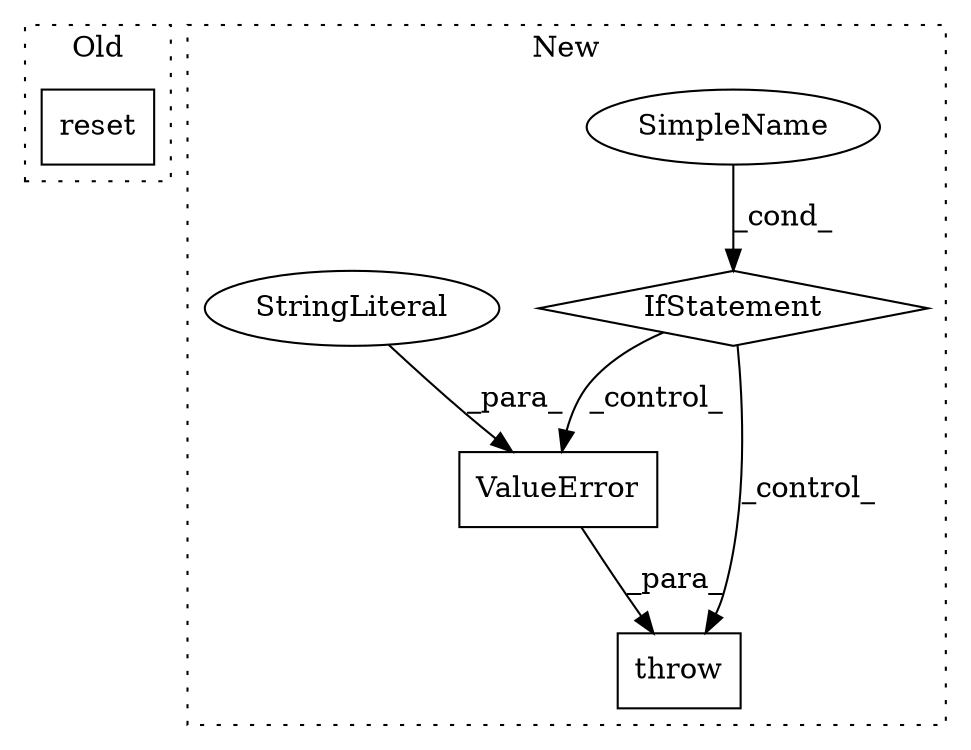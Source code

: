 digraph G {
subgraph cluster0 {
1 [label="reset" a="32" s="8749" l="7" shape="box"];
label = "Old";
style="dotted";
}
subgraph cluster1 {
2 [label="ValueError" a="32" s="9371,9426" l="11,1" shape="box"];
3 [label="SimpleName" a="42" s="" l="" shape="ellipse"];
4 [label="throw" a="53" s="9365" l="6" shape="box"];
5 [label="IfStatement" a="25" s="9322,9355" l="4,2" shape="diamond"];
6 [label="StringLiteral" a="45" s="9382" l="44" shape="ellipse"];
label = "New";
style="dotted";
}
2 -> 4 [label="_para_"];
3 -> 5 [label="_cond_"];
5 -> 2 [label="_control_"];
5 -> 4 [label="_control_"];
6 -> 2 [label="_para_"];
}